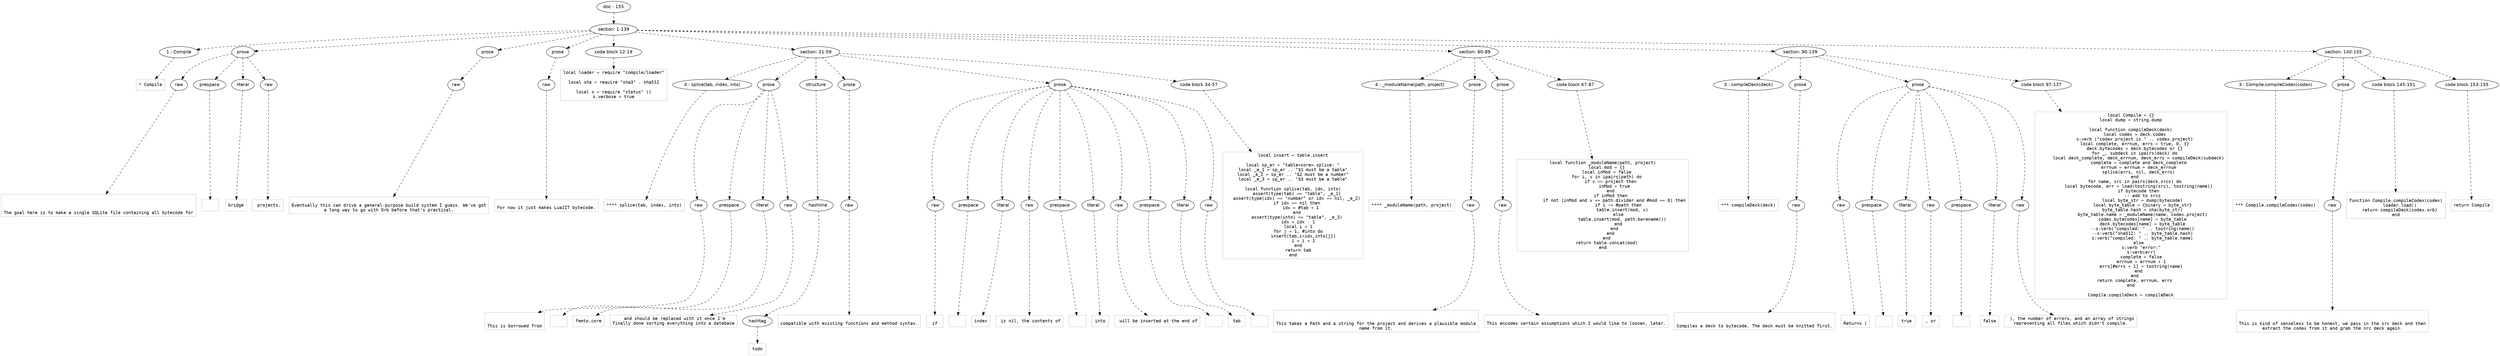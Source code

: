 digraph lpegNode {

node [fontname=Helvetica]
edge [style=dashed]

doc_0 [label="doc - 155"]


doc_0 -> { section_1}
{rank=same; section_1}

section_1 [label="section: 1-139"]


// END RANK doc_0

section_1 -> { header_2 prose_3 prose_4 prose_5 codeblock_6 section_7 section_8 section_9 section_10}
{rank=same; header_2 prose_3 prose_4 prose_5 codeblock_6 section_7 section_8 section_9 section_10}

header_2 [label="1 : Compile"]

prose_3 [label="prose"]

prose_4 [label="prose"]

prose_5 [label="prose"]

codeblock_6 [label="code block 12-19"]

section_7 [label="section: 21-59"]

section_8 [label="section: 60-89"]

section_9 [label="section: 90-139"]

section_10 [label="section: 140-155"]


// END RANK section_1

header_2 -> leaf_11
leaf_11  [color=Gray,shape=rectangle,fontname=Inconsolata,label="* Compile"]
// END RANK header_2

prose_3 -> { raw_12 prespace_13 literal_14 raw_15}
{rank=same; raw_12 prespace_13 literal_14 raw_15}

raw_12 [label="raw"]

prespace_13 [label="prespace"]

literal_14 [label="literal"]

raw_15 [label="raw"]


// END RANK prose_3

raw_12 -> leaf_16
leaf_16  [color=Gray,shape=rectangle,fontname=Inconsolata,label="


The goal here is to make a single SQLite file containing all bytecode for"]
// END RANK raw_12

prespace_13 -> leaf_17
leaf_17  [color=Gray,shape=rectangle,fontname=Inconsolata,label=""]
// END RANK prespace_13

literal_14 -> leaf_18
leaf_18  [color=Gray,shape=rectangle,fontname=Inconsolata,label="bridge"]
// END RANK literal_14

raw_15 -> leaf_19
leaf_19  [color=Gray,shape=rectangle,fontname=Inconsolata,label=" projects.
"]
// END RANK raw_15

prose_4 -> { raw_20}
{rank=same; raw_20}

raw_20 [label="raw"]


// END RANK prose_4

raw_20 -> leaf_21
leaf_21  [color=Gray,shape=rectangle,fontname=Inconsolata,label="
Eventually this can drive a general-purpose build system I guess. We've got
a long way to go with Orb before that's practical.
"]
// END RANK raw_20

prose_5 -> { raw_22}
{rank=same; raw_22}

raw_22 [label="raw"]


// END RANK prose_5

raw_22 -> leaf_23
leaf_23  [color=Gray,shape=rectangle,fontname=Inconsolata,label="
For now it just makes LuaJIT bytecode.
"]
// END RANK raw_22

codeblock_6 -> leaf_24
leaf_24  [color=Gray,shape=rectangle,fontname=Inconsolata,label="local loader = require \"compile/loader\"

local sha = require \"sha3\" . sha512

local s = require \"status\" ()
s.verbose = true"]
// END RANK codeblock_6

section_7 -> { header_25 prose_26 structure_27 prose_28 prose_29 codeblock_30}
{rank=same; header_25 prose_26 structure_27 prose_28 prose_29 codeblock_30}

header_25 [label="4 : splice(tab, index, into)"]

prose_26 [label="prose"]

structure_27 [label="structure"]

prose_28 [label="prose"]

prose_29 [label="prose"]

codeblock_30 [label="code block 34-57"]


// END RANK section_7

header_25 -> leaf_31
leaf_31  [color=Gray,shape=rectangle,fontname=Inconsolata,label="**** splice(tab, index, into)"]
// END RANK header_25

prose_26 -> { raw_32 prespace_33 literal_34 raw_35}
{rank=same; raw_32 prespace_33 literal_34 raw_35}

raw_32 [label="raw"]

prespace_33 [label="prespace"]

literal_34 [label="literal"]

raw_35 [label="raw"]


// END RANK prose_26

raw_32 -> leaf_36
leaf_36  [color=Gray,shape=rectangle,fontname=Inconsolata,label="

This is borrowed from"]
// END RANK raw_32

prespace_33 -> leaf_37
leaf_37  [color=Gray,shape=rectangle,fontname=Inconsolata,label=" "]
// END RANK prespace_33

literal_34 -> leaf_38
leaf_38  [color=Gray,shape=rectangle,fontname=Inconsolata,label="femto.core"]
// END RANK literal_34

raw_35 -> leaf_39
leaf_39  [color=Gray,shape=rectangle,fontname=Inconsolata,label=" and should be replaced with it once I'm
finally done sorting everything into a database
"]
// END RANK raw_35

structure_27 -> { hashline_40}
{rank=same; hashline_40}

hashline_40 [label="hashline"]


// END RANK structure_27

hashline_40 -> { hashtag_41}
{rank=same; hashtag_41}

hashtag_41 [label="hashtag"]


// END RANK hashline_40

hashtag_41 -> leaf_42
leaf_42  [color=Gray,shape=rectangle,fontname=Inconsolata,label="todo"]
// END RANK hashtag_41

prose_28 -> { raw_43}
{rank=same; raw_43}

raw_43 [label="raw"]


// END RANK prose_28

raw_43 -> leaf_44
leaf_44  [color=Gray,shape=rectangle,fontname=Inconsolata,label="
compatible with existing functions and method syntax.
"]
// END RANK raw_43

prose_29 -> { raw_45 prespace_46 literal_47 raw_48 prespace_49 literal_50 raw_51 prespace_52 literal_53 raw_54}
{rank=same; raw_45 prespace_46 literal_47 raw_48 prespace_49 literal_50 raw_51 prespace_52 literal_53 raw_54}

raw_45 [label="raw"]

prespace_46 [label="prespace"]

literal_47 [label="literal"]

raw_48 [label="raw"]

prespace_49 [label="prespace"]

literal_50 [label="literal"]

raw_51 [label="raw"]

prespace_52 [label="prespace"]

literal_53 [label="literal"]

raw_54 [label="raw"]


// END RANK prose_29

raw_45 -> leaf_55
leaf_55  [color=Gray,shape=rectangle,fontname=Inconsolata,label="
if"]
// END RANK raw_45

prespace_46 -> leaf_56
leaf_56  [color=Gray,shape=rectangle,fontname=Inconsolata,label=" "]
// END RANK prespace_46

literal_47 -> leaf_57
leaf_57  [color=Gray,shape=rectangle,fontname=Inconsolata,label="index"]
// END RANK literal_47

raw_48 -> leaf_58
leaf_58  [color=Gray,shape=rectangle,fontname=Inconsolata,label=" is nil, the contents of"]
// END RANK raw_48

prespace_49 -> leaf_59
leaf_59  [color=Gray,shape=rectangle,fontname=Inconsolata,label=" "]
// END RANK prespace_49

literal_50 -> leaf_60
leaf_60  [color=Gray,shape=rectangle,fontname=Inconsolata,label="into"]
// END RANK literal_50

raw_51 -> leaf_61
leaf_61  [color=Gray,shape=rectangle,fontname=Inconsolata,label=" will be inserted at the end of"]
// END RANK raw_51

prespace_52 -> leaf_62
leaf_62  [color=Gray,shape=rectangle,fontname=Inconsolata,label=""]
// END RANK prespace_52

literal_53 -> leaf_63
leaf_63  [color=Gray,shape=rectangle,fontname=Inconsolata,label="tab"]
// END RANK literal_53

raw_54 -> leaf_64
leaf_64  [color=Gray,shape=rectangle,fontname=Inconsolata,label="
"]
// END RANK raw_54

codeblock_30 -> leaf_65
leaf_65  [color=Gray,shape=rectangle,fontname=Inconsolata,label="local insert = table.insert

local sp_er = \"table<core>.splice: \"
local _e_1 = sp_er .. \"$1 must be a table\"
local _e_2 = sp_er .. \"$2 must be a number\"
local _e_3 = sp_er .. \"$3 must be a table\"

local function splice(tab, idx, into)
   assert(type(tab) == \"table\", _e_1)
   assert(type(idx) == \"number\" or idx == nil, _e_2)
   if idx == nil then
      idx = #tab + 1
   end
   assert(type(into) == \"table\", _e_3)
    idx = idx - 1
    local i = 1
    for j = 1, #into do
        insert(tab,i+idx,into[j])
        i = i + 1
    end
    return tab
end"]
// END RANK codeblock_30

section_8 -> { header_66 prose_67 prose_68 codeblock_69}
{rank=same; header_66 prose_67 prose_68 codeblock_69}

header_66 [label="4 : _moduleName(path, project)"]

prose_67 [label="prose"]

prose_68 [label="prose"]

codeblock_69 [label="code block 67-87"]


// END RANK section_8

header_66 -> leaf_70
leaf_70  [color=Gray,shape=rectangle,fontname=Inconsolata,label="**** _moduleName(path, project)"]
// END RANK header_66

prose_67 -> { raw_71}
{rank=same; raw_71}

raw_71 [label="raw"]


// END RANK prose_67

raw_71 -> leaf_72
leaf_72  [color=Gray,shape=rectangle,fontname=Inconsolata,label="

This takes a Path and a string for the project and derives a plausible module
name from it.
"]
// END RANK raw_71

prose_68 -> { raw_73}
{rank=same; raw_73}

raw_73 [label="raw"]


// END RANK prose_68

raw_73 -> leaf_74
leaf_74  [color=Gray,shape=rectangle,fontname=Inconsolata,label="
This encodes certain assumptions which I would like to loosen, later.
"]
// END RANK raw_73

codeblock_69 -> leaf_75
leaf_75  [color=Gray,shape=rectangle,fontname=Inconsolata,label="local function _moduleName(path, project)
   local mod = {}
   local inMod = false
   for i, v in ipairs(path) do
      if v == project then
         inMod = true
      end
      if inMod then
         if not (inMod and v == path.divider and #mod == 0) then
            if i ~= #path then
               table.insert(mod, v)
            else
               table.insert(mod, path:barename())
            end
         end
      end
   end
   return table.concat(mod)
end"]
// END RANK codeblock_69

section_9 -> { header_76 prose_77 prose_78 codeblock_79}
{rank=same; header_76 prose_77 prose_78 codeblock_79}

header_76 [label="3 : compileDeck(deck)"]

prose_77 [label="prose"]

prose_78 [label="prose"]

codeblock_79 [label="code block 97-137"]


// END RANK section_9

header_76 -> leaf_80
leaf_80  [color=Gray,shape=rectangle,fontname=Inconsolata,label="*** compileDeck(deck)"]
// END RANK header_76

prose_77 -> { raw_81}
{rank=same; raw_81}

raw_81 [label="raw"]


// END RANK prose_77

raw_81 -> leaf_82
leaf_82  [color=Gray,shape=rectangle,fontname=Inconsolata,label="

Compiles a deck to bytecode. The deck must be knitted first.
"]
// END RANK raw_81

prose_78 -> { raw_83 prespace_84 literal_85 raw_86 prespace_87 literal_88 raw_89}
{rank=same; raw_83 prespace_84 literal_85 raw_86 prespace_87 literal_88 raw_89}

raw_83 [label="raw"]

prespace_84 [label="prespace"]

literal_85 [label="literal"]

raw_86 [label="raw"]

prespace_87 [label="prespace"]

literal_88 [label="literal"]

raw_89 [label="raw"]


// END RANK prose_78

raw_83 -> leaf_90
leaf_90  [color=Gray,shape=rectangle,fontname=Inconsolata,label="
Returns ("]
// END RANK raw_83

prespace_84 -> leaf_91
leaf_91  [color=Gray,shape=rectangle,fontname=Inconsolata,label=" "]
// END RANK prespace_84

literal_85 -> leaf_92
leaf_92  [color=Gray,shape=rectangle,fontname=Inconsolata,label="true"]
// END RANK literal_85

raw_86 -> leaf_93
leaf_93  [color=Gray,shape=rectangle,fontname=Inconsolata,label=", or"]
// END RANK raw_86

prespace_87 -> leaf_94
leaf_94  [color=Gray,shape=rectangle,fontname=Inconsolata,label=" "]
// END RANK prespace_87

literal_88 -> leaf_95
leaf_95  [color=Gray,shape=rectangle,fontname=Inconsolata,label="false"]
// END RANK literal_88

raw_89 -> leaf_96
leaf_96  [color=Gray,shape=rectangle,fontname=Inconsolata,label=" ), the number of errors, and an array of strings
representing all files which didn't compile.
"]
// END RANK raw_89

codeblock_79 -> leaf_97
leaf_97  [color=Gray,shape=rectangle,fontname=Inconsolata,label="local Compile = {}
local dump = string.dump

local function compileDeck(deck)
   local codex = deck.codex
   s:verb (\"codex project is \" .. codex.project)
   local complete, errnum, errs = true, 0, {}
   deck.bytecodes = deck.bytecodes or {}
   for _, subdeck in ipairs(deck) do
      local deck_complete, deck_errnum, deck_errs = compileDeck(subdeck)
      complete = complete and deck_complete
      errnum = errnum + deck_errnum
      splice(errs, nil, deck_errs)
   end
   for name, src in pairs(deck.srcs) do
      local bytecode, err = load(tostring(src), tostring(name))
      if bytecode then
         -- add to srcs
         local byte_str = dump(bytecode)
         local byte_table = {binary = byte_str}
         byte_table.hash = sha(byte_str)
         byte_table.name = _moduleName(name, codex.project)
         codex.bytecodes[name] = byte_table
         deck.bytecodes[name] = byte_table
         --s:verb(\"compiled: \" .. tostring(name))
         --s:verb(\"sha512: \" .. byte_table.hash)
         s:verb(\"compiled: \" .. byte_table.name)
      else
        s:verb \"error:\"
        s:verb(err)
        complete = false
        errnum = errnum + 1
        errs[#errs + 1] = tostring(name)
      end
   end
   return complete, errnum, errs
end

Compile.compileDeck = compileDeck"]
// END RANK codeblock_79

section_10 -> { header_98 prose_99 codeblock_100 codeblock_101}
{rank=same; header_98 prose_99 codeblock_100 codeblock_101}

header_98 [label="3 : Compile.compileCodex(codex)"]

prose_99 [label="prose"]

codeblock_100 [label="code block 145-151"]

codeblock_101 [label="code block 153-155"]


// END RANK section_10

header_98 -> leaf_102
leaf_102  [color=Gray,shape=rectangle,fontname=Inconsolata,label="*** Compile.compileCodex(codex)"]
// END RANK header_98

prose_99 -> { raw_103}
{rank=same; raw_103}

raw_103 [label="raw"]


// END RANK prose_99

raw_103 -> leaf_104
leaf_104  [color=Gray,shape=rectangle,fontname=Inconsolata,label="

This is kind of senseless to be honest, we pass in the src deck and then
extract the codex from it and grab the src deck again.
"]
// END RANK raw_103

codeblock_100 -> leaf_105
leaf_105  [color=Gray,shape=rectangle,fontname=Inconsolata,label="
function Compile.compileCodex(codex)
   loader.load()
   return compileDeck(codex.orb)
end"]
// END RANK codeblock_100

codeblock_101 -> leaf_106
leaf_106  [color=Gray,shape=rectangle,fontname=Inconsolata,label="return Compile"]
// END RANK codeblock_101


}
